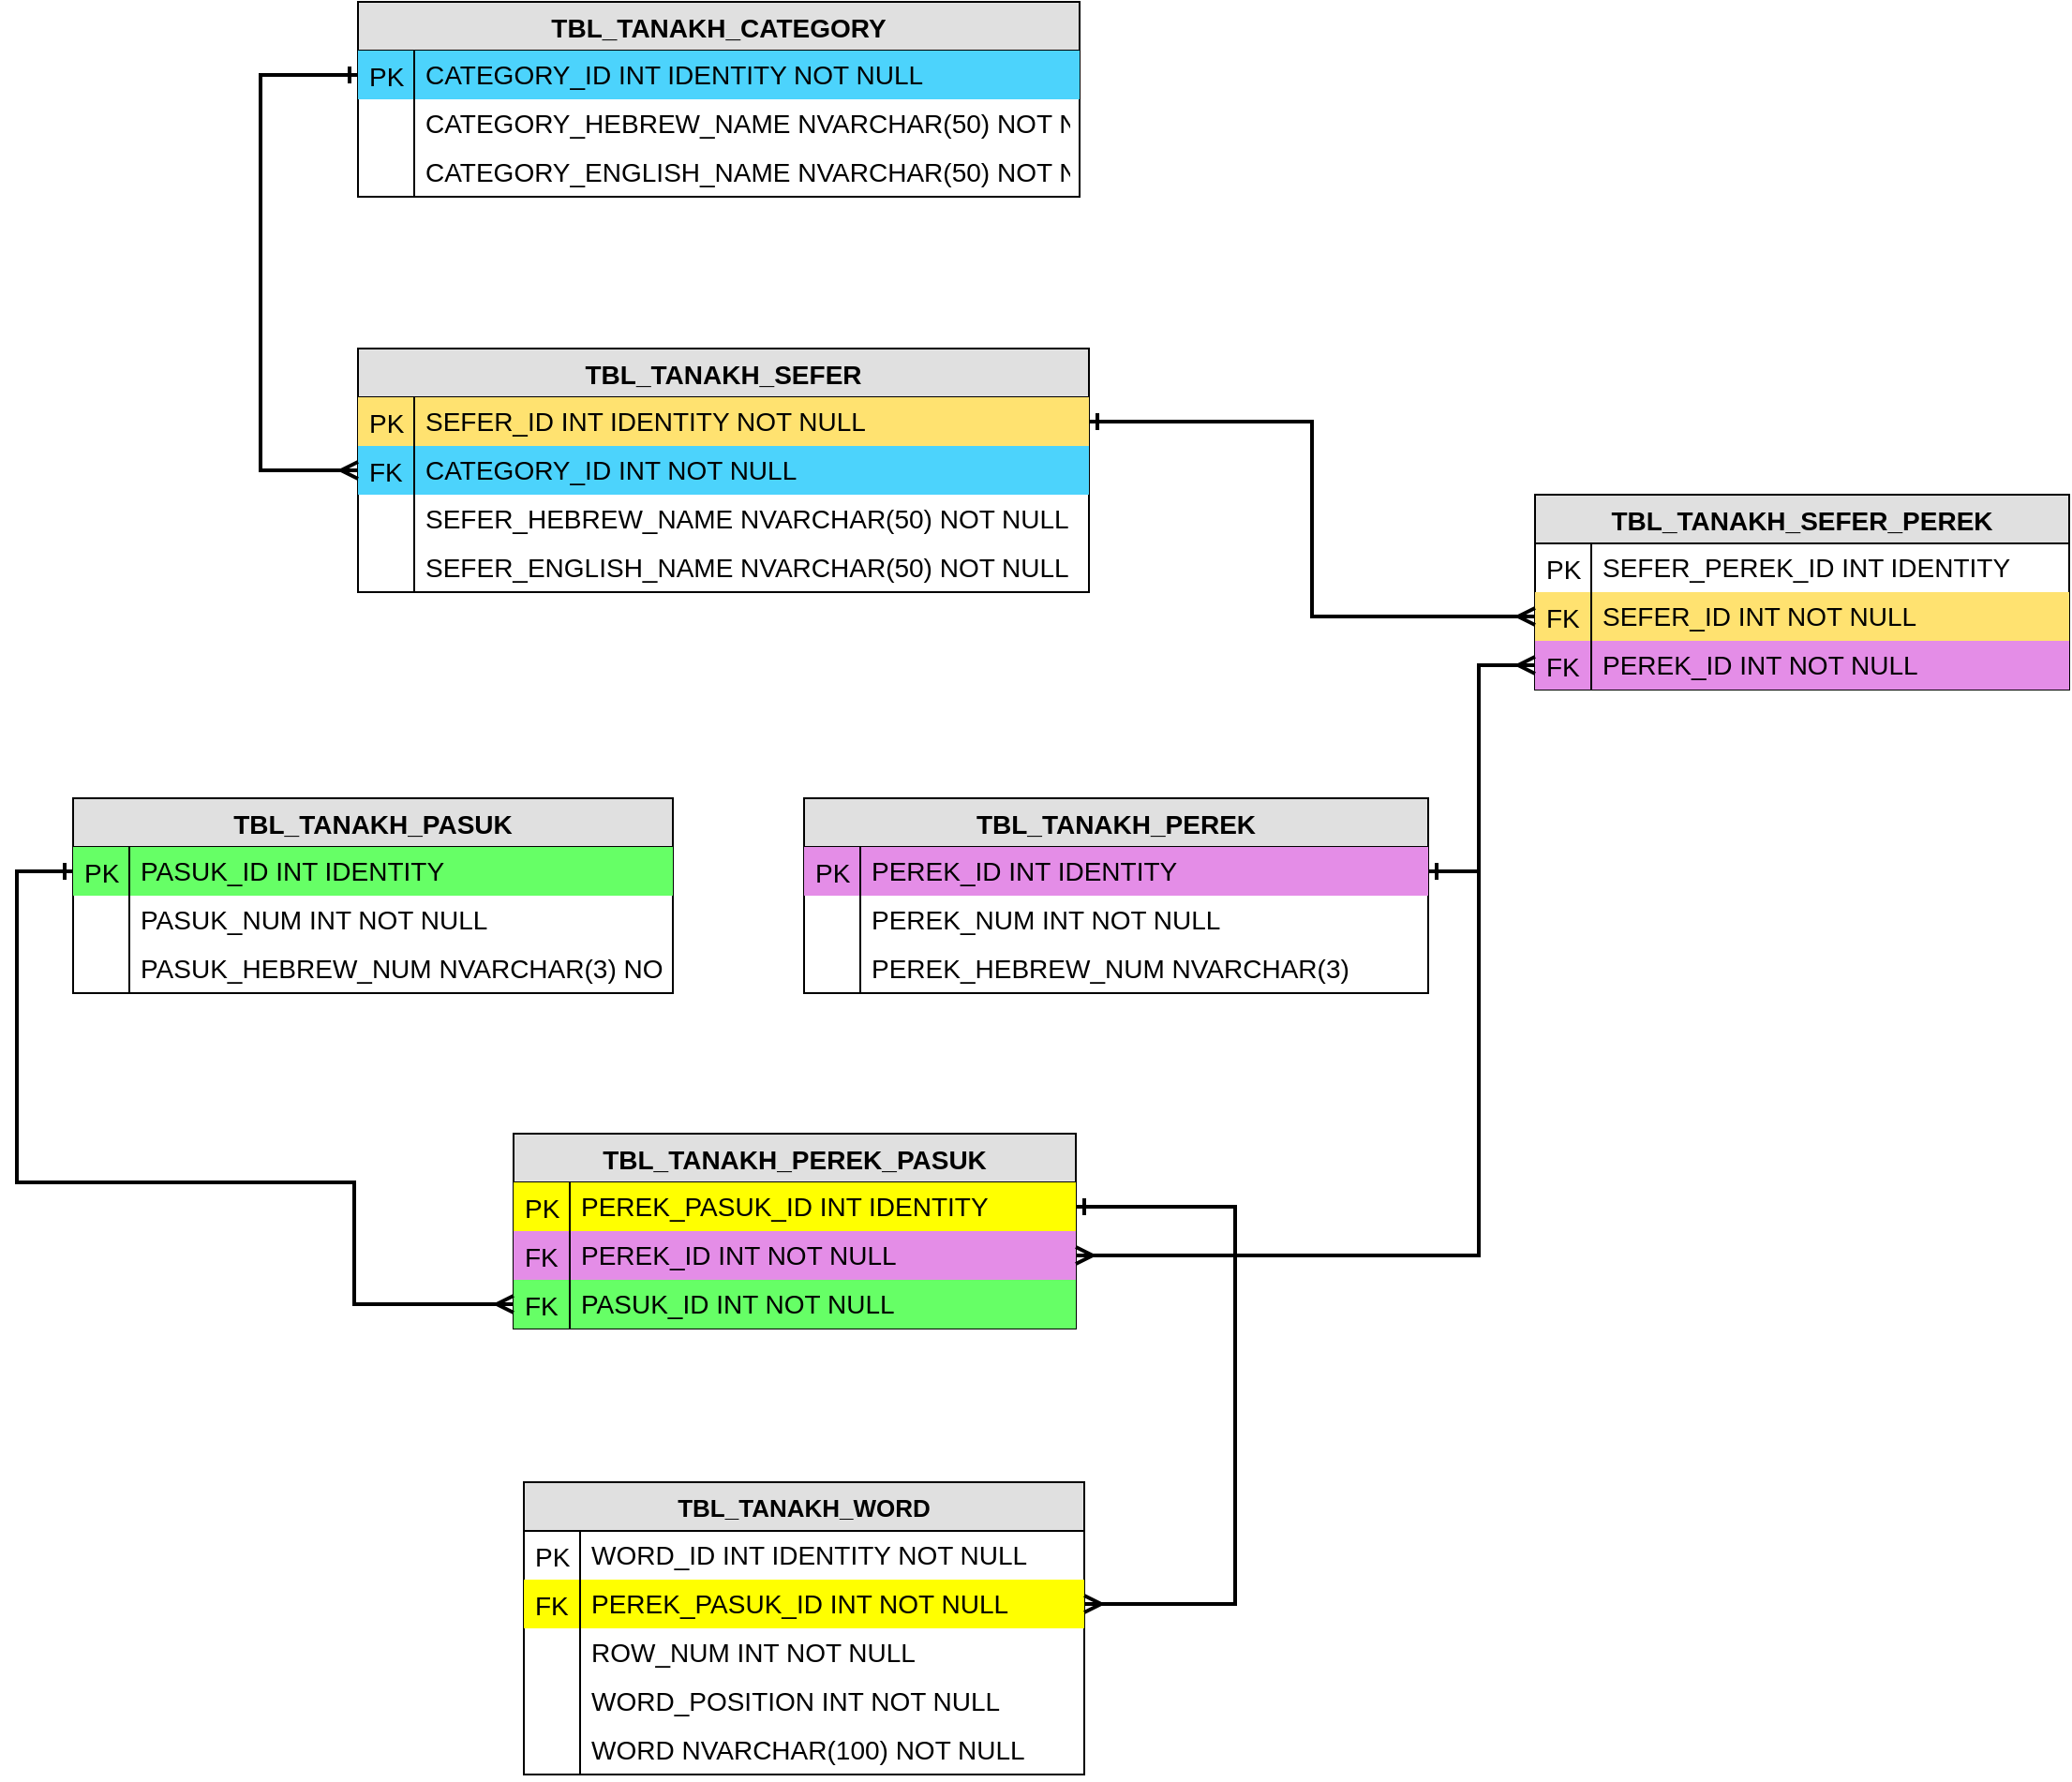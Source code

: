 <mxfile version="11.1.4" type="device"><diagram id="y7SKUWScLVSB-sCJbuk2" name="Page-1"><mxGraphModel dx="1236" dy="595" grid="1" gridSize="10" guides="1" tooltips="1" connect="1" arrows="1" fold="1" page="1" pageScale="1" pageWidth="850" pageHeight="1100" math="0" shadow="0"><root><mxCell id="0"/><mxCell id="1" parent="0"/><mxCell id="fuPsjRSIzSwZgGvwyxPc-1" value="TBL_TANAKH_CATEGORY" style="swimlane;fontStyle=1;childLayout=stackLayout;horizontal=1;startSize=26;fillColor=#e0e0e0;horizontalStack=0;resizeParent=1;resizeLast=0;collapsible=1;marginBottom=0;swimlaneFillColor=#ffffff;align=center;fontSize=14;" parent="1" vertex="1"><mxGeometry x="232" y="60" width="385" height="104" as="geometry"/></mxCell><mxCell id="fuPsjRSIzSwZgGvwyxPc-2" value="CATEGORY_ID INT IDENTITY NOT NULL" style="shape=partialRectangle;top=0;left=0;right=0;bottom=0;align=left;verticalAlign=top;spacingTop=-2;fillColor=#4CD3FC;spacingLeft=34;spacingRight=4;overflow=hidden;rotatable=0;points=[[0,0.5],[1,0.5]];portConstraint=eastwest;dropTarget=0;fontSize=14;strokeColor=#6c8ebf;" parent="fuPsjRSIzSwZgGvwyxPc-1" vertex="1"><mxGeometry y="26" width="385" height="26" as="geometry"/></mxCell><mxCell id="fuPsjRSIzSwZgGvwyxPc-3" value="PK" style="shape=partialRectangle;top=0;left=0;bottom=0;fillColor=none;align=left;verticalAlign=middle;spacingLeft=4;spacingRight=4;overflow=hidden;rotatable=0;points=[];portConstraint=eastwest;part=1;fontSize=14;" parent="fuPsjRSIzSwZgGvwyxPc-2" vertex="1" connectable="0"><mxGeometry width="30" height="26" as="geometry"/></mxCell><mxCell id="fuPsjRSIzSwZgGvwyxPc-4" value="CATEGORY_HEBREW_NAME NVARCHAR(50) NOT NULL" style="shape=partialRectangle;top=0;left=0;right=0;bottom=0;align=left;verticalAlign=top;spacingTop=-2;fillColor=none;spacingLeft=34;spacingRight=4;overflow=hidden;rotatable=0;points=[[0,0.5],[1,0.5]];portConstraint=eastwest;dropTarget=0;fontSize=14;" parent="fuPsjRSIzSwZgGvwyxPc-1" vertex="1"><mxGeometry y="52" width="385" height="26" as="geometry"/></mxCell><mxCell id="fuPsjRSIzSwZgGvwyxPc-5" value="" style="shape=partialRectangle;top=0;left=0;bottom=0;fillColor=none;align=left;verticalAlign=middle;spacingLeft=4;spacingRight=4;overflow=hidden;rotatable=0;points=[];portConstraint=eastwest;part=1;fontSize=14;" parent="fuPsjRSIzSwZgGvwyxPc-4" vertex="1" connectable="0"><mxGeometry width="30" height="26" as="geometry"/></mxCell><mxCell id="fuPsjRSIzSwZgGvwyxPc-6" value="CATEGORY_ENGLISH_NAME NVARCHAR(50) NOT NULL" style="shape=partialRectangle;top=0;left=0;right=0;bottom=0;align=left;verticalAlign=top;spacingTop=-2;fillColor=none;spacingLeft=34;spacingRight=4;overflow=hidden;rotatable=0;points=[[0,0.5],[1,0.5]];portConstraint=eastwest;dropTarget=0;fontSize=14;" parent="fuPsjRSIzSwZgGvwyxPc-1" vertex="1"><mxGeometry y="78" width="385" height="26" as="geometry"/></mxCell><mxCell id="fuPsjRSIzSwZgGvwyxPc-7" value="" style="shape=partialRectangle;top=0;left=0;bottom=0;fillColor=none;align=left;verticalAlign=middle;spacingLeft=4;spacingRight=4;overflow=hidden;rotatable=0;points=[];portConstraint=eastwest;part=1;fontSize=14;" parent="fuPsjRSIzSwZgGvwyxPc-6" vertex="1" connectable="0"><mxGeometry width="30" height="26" as="geometry"/></mxCell><mxCell id="fuPsjRSIzSwZgGvwyxPc-10" value="TBL_TANAKH_SEFER" style="swimlane;fontStyle=1;childLayout=stackLayout;horizontal=1;startSize=26;fillColor=#e0e0e0;horizontalStack=0;resizeParent=1;resizeLast=0;collapsible=1;marginBottom=0;swimlaneFillColor=#ffffff;align=center;fontSize=14;" parent="1" vertex="1"><mxGeometry x="232" y="245" width="390" height="130" as="geometry"/></mxCell><mxCell id="fuPsjRSIzSwZgGvwyxPc-11" value="SEFER_ID INT IDENTITY NOT NULL" style="shape=partialRectangle;top=0;left=0;right=0;bottom=0;align=left;verticalAlign=top;spacingTop=-2;fillColor=#FFE270;spacingLeft=34;spacingRight=4;overflow=hidden;rotatable=0;points=[[0,0.5],[1,0.5]];portConstraint=eastwest;dropTarget=0;fontSize=14;strokeColor=#d6b656;" parent="fuPsjRSIzSwZgGvwyxPc-10" vertex="1"><mxGeometry y="26" width="390" height="26" as="geometry"/></mxCell><mxCell id="fuPsjRSIzSwZgGvwyxPc-12" value="PK" style="shape=partialRectangle;top=0;left=0;bottom=0;fillColor=none;align=left;verticalAlign=middle;spacingLeft=4;spacingRight=4;overflow=hidden;rotatable=0;points=[];portConstraint=eastwest;part=1;fontSize=14;" parent="fuPsjRSIzSwZgGvwyxPc-11" vertex="1" connectable="0"><mxGeometry width="30" height="26" as="geometry"/></mxCell><mxCell id="fuPsjRSIzSwZgGvwyxPc-13" value="CATEGORY_ID INT NOT NULL" style="shape=partialRectangle;top=0;left=0;right=0;bottom=0;align=left;verticalAlign=top;spacingTop=-2;fillColor=#4CD3FC;spacingLeft=34;spacingRight=4;overflow=hidden;rotatable=0;points=[[0,0.5],[1,0.5]];portConstraint=eastwest;dropTarget=0;fontSize=14;strokeColor=#6c8ebf;" parent="fuPsjRSIzSwZgGvwyxPc-10" vertex="1"><mxGeometry y="52" width="390" height="26" as="geometry"/></mxCell><mxCell id="fuPsjRSIzSwZgGvwyxPc-14" value="FK" style="shape=partialRectangle;top=0;left=0;bottom=0;fillColor=none;align=left;verticalAlign=middle;spacingLeft=4;spacingRight=4;overflow=hidden;rotatable=0;points=[];portConstraint=eastwest;part=1;fontSize=14;" parent="fuPsjRSIzSwZgGvwyxPc-13" vertex="1" connectable="0"><mxGeometry width="30" height="26" as="geometry"/></mxCell><mxCell id="fuPsjRSIzSwZgGvwyxPc-15" value="SEFER_HEBREW_NAME NVARCHAR(50) NOT NULL" style="shape=partialRectangle;top=0;left=0;right=0;bottom=0;align=left;verticalAlign=top;spacingTop=-2;fillColor=none;spacingLeft=34;spacingRight=4;overflow=hidden;rotatable=0;points=[[0,0.5],[1,0.5]];portConstraint=eastwest;dropTarget=0;fontSize=14;" parent="fuPsjRSIzSwZgGvwyxPc-10" vertex="1"><mxGeometry y="78" width="390" height="26" as="geometry"/></mxCell><mxCell id="fuPsjRSIzSwZgGvwyxPc-16" value="" style="shape=partialRectangle;top=0;left=0;bottom=0;fillColor=none;align=left;verticalAlign=middle;spacingLeft=4;spacingRight=4;overflow=hidden;rotatable=0;points=[];portConstraint=eastwest;part=1;fontSize=14;" parent="fuPsjRSIzSwZgGvwyxPc-15" vertex="1" connectable="0"><mxGeometry width="30" height="26" as="geometry"/></mxCell><mxCell id="fuPsjRSIzSwZgGvwyxPc-17" value="SEFER_ENGLISH_NAME NVARCHAR(50) NOT NULL" style="shape=partialRectangle;top=0;left=0;right=0;bottom=0;align=left;verticalAlign=top;spacingTop=-2;fillColor=none;spacingLeft=34;spacingRight=4;overflow=hidden;rotatable=0;points=[[0,0.5],[1,0.5]];portConstraint=eastwest;dropTarget=0;fontSize=14;" parent="fuPsjRSIzSwZgGvwyxPc-10" vertex="1"><mxGeometry y="104" width="390" height="26" as="geometry"/></mxCell><mxCell id="fuPsjRSIzSwZgGvwyxPc-18" value="" style="shape=partialRectangle;top=0;left=0;bottom=0;fillColor=none;align=left;verticalAlign=middle;spacingLeft=4;spacingRight=4;overflow=hidden;rotatable=0;points=[];portConstraint=eastwest;part=1;fontSize=14;" parent="fuPsjRSIzSwZgGvwyxPc-17" vertex="1" connectable="0"><mxGeometry width="30" height="26" as="geometry"/></mxCell><mxCell id="fuPsjRSIzSwZgGvwyxPc-23" value="TBL_TANAKH_PEREK" style="swimlane;fontStyle=1;childLayout=stackLayout;horizontal=1;startSize=26;fillColor=#e0e0e0;horizontalStack=0;resizeParent=1;resizeLast=0;collapsible=1;marginBottom=0;swimlaneFillColor=#ffffff;align=center;fontSize=14;" parent="1" vertex="1"><mxGeometry x="470" y="485" width="333" height="104" as="geometry"/></mxCell><mxCell id="fuPsjRSIzSwZgGvwyxPc-24" value="PEREK_ID INT IDENTITY" style="shape=partialRectangle;top=0;left=0;right=0;bottom=0;align=left;verticalAlign=top;spacingTop=-2;fillColor=#E48DE7;spacingLeft=34;spacingRight=4;overflow=hidden;rotatable=0;points=[[0,0.5],[1,0.5]];portConstraint=eastwest;dropTarget=0;fontSize=14;strokeColor=#9673a6;" parent="fuPsjRSIzSwZgGvwyxPc-23" vertex="1"><mxGeometry y="26" width="333" height="26" as="geometry"/></mxCell><mxCell id="fuPsjRSIzSwZgGvwyxPc-25" value="PK" style="shape=partialRectangle;top=0;left=0;bottom=0;fillColor=none;align=left;verticalAlign=middle;spacingLeft=4;spacingRight=4;overflow=hidden;rotatable=0;points=[];portConstraint=eastwest;part=1;fontSize=14;" parent="fuPsjRSIzSwZgGvwyxPc-24" vertex="1" connectable="0"><mxGeometry width="30" height="26" as="geometry"/></mxCell><mxCell id="fuPsjRSIzSwZgGvwyxPc-26" value="PEREK_NUM INT NOT NULL" style="shape=partialRectangle;top=0;left=0;right=0;bottom=0;align=left;verticalAlign=top;spacingTop=-2;fillColor=none;spacingLeft=34;spacingRight=4;overflow=hidden;rotatable=0;points=[[0,0.5],[1,0.5]];portConstraint=eastwest;dropTarget=0;fontSize=14;" parent="fuPsjRSIzSwZgGvwyxPc-23" vertex="1"><mxGeometry y="52" width="333" height="26" as="geometry"/></mxCell><mxCell id="fuPsjRSIzSwZgGvwyxPc-27" value="" style="shape=partialRectangle;top=0;left=0;bottom=0;fillColor=none;align=left;verticalAlign=middle;spacingLeft=4;spacingRight=4;overflow=hidden;rotatable=0;points=[];portConstraint=eastwest;part=1;fontSize=14;" parent="fuPsjRSIzSwZgGvwyxPc-26" vertex="1" connectable="0"><mxGeometry width="30" height="26" as="geometry"/></mxCell><mxCell id="fuPsjRSIzSwZgGvwyxPc-28" value="PEREK_HEBREW_NUM NVARCHAR(3)" style="shape=partialRectangle;top=0;left=0;right=0;bottom=0;align=left;verticalAlign=top;spacingTop=-2;fillColor=none;spacingLeft=34;spacingRight=4;overflow=hidden;rotatable=0;points=[[0,0.5],[1,0.5]];portConstraint=eastwest;dropTarget=0;fontSize=14;" parent="fuPsjRSIzSwZgGvwyxPc-23" vertex="1"><mxGeometry y="78" width="333" height="26" as="geometry"/></mxCell><mxCell id="fuPsjRSIzSwZgGvwyxPc-29" value="" style="shape=partialRectangle;top=0;left=0;bottom=0;fillColor=none;align=left;verticalAlign=middle;spacingLeft=4;spacingRight=4;overflow=hidden;rotatable=0;points=[];portConstraint=eastwest;part=1;fontSize=14;" parent="fuPsjRSIzSwZgGvwyxPc-28" vertex="1" connectable="0"><mxGeometry width="30" height="26" as="geometry"/></mxCell><mxCell id="fuPsjRSIzSwZgGvwyxPc-32" value="TBL_TANAKH_SEFER_PEREK" style="swimlane;fontStyle=1;childLayout=stackLayout;horizontal=1;startSize=26;fillColor=#e0e0e0;horizontalStack=0;resizeParent=1;resizeLast=0;collapsible=1;marginBottom=0;swimlaneFillColor=#ffffff;align=center;fontSize=14;" parent="1" vertex="1"><mxGeometry x="860" y="323" width="285" height="104" as="geometry"/></mxCell><mxCell id="fuPsjRSIzSwZgGvwyxPc-33" value="SEFER_PEREK_ID INT IDENTITY" style="shape=partialRectangle;top=0;left=0;right=0;bottom=0;align=left;verticalAlign=top;spacingTop=-2;fillColor=none;spacingLeft=34;spacingRight=4;overflow=hidden;rotatable=0;points=[[0,0.5],[1,0.5]];portConstraint=eastwest;dropTarget=0;fontSize=14;" parent="fuPsjRSIzSwZgGvwyxPc-32" vertex="1"><mxGeometry y="26" width="285" height="26" as="geometry"/></mxCell><mxCell id="fuPsjRSIzSwZgGvwyxPc-34" value="PK" style="shape=partialRectangle;top=0;left=0;bottom=0;fillColor=none;align=left;verticalAlign=middle;spacingLeft=4;spacingRight=4;overflow=hidden;rotatable=0;points=[];portConstraint=eastwest;part=1;fontSize=14;" parent="fuPsjRSIzSwZgGvwyxPc-33" vertex="1" connectable="0"><mxGeometry width="30" height="26" as="geometry"/></mxCell><mxCell id="fuPsjRSIzSwZgGvwyxPc-37" value="SEFER_ID INT NOT NULL" style="shape=partialRectangle;top=0;left=0;right=0;bottom=0;align=left;verticalAlign=top;spacingTop=-2;fillColor=#FFE270;spacingLeft=34;spacingRight=4;overflow=hidden;rotatable=0;points=[[0,0.5],[1,0.5]];portConstraint=eastwest;dropTarget=0;fontSize=14;strokeColor=#d6b656;" parent="fuPsjRSIzSwZgGvwyxPc-32" vertex="1"><mxGeometry y="52" width="285" height="26" as="geometry"/></mxCell><mxCell id="fuPsjRSIzSwZgGvwyxPc-38" value="FK" style="shape=partialRectangle;top=0;left=0;bottom=0;fillColor=none;align=left;verticalAlign=middle;spacingLeft=4;spacingRight=4;overflow=hidden;rotatable=0;points=[];portConstraint=eastwest;part=1;fontSize=14;" parent="fuPsjRSIzSwZgGvwyxPc-37" vertex="1" connectable="0"><mxGeometry width="30" height="26" as="geometry"/></mxCell><mxCell id="fuPsjRSIzSwZgGvwyxPc-35" value="PEREK_ID INT NOT NULL" style="shape=partialRectangle;top=0;left=0;right=0;bottom=0;align=left;verticalAlign=top;spacingTop=-2;fillColor=#E48DE7;spacingLeft=34;spacingRight=4;overflow=hidden;rotatable=0;points=[[0,0.5],[1,0.5]];portConstraint=eastwest;dropTarget=0;fontSize=14;strokeColor=#9673a6;" parent="fuPsjRSIzSwZgGvwyxPc-32" vertex="1"><mxGeometry y="78" width="285" height="26" as="geometry"/></mxCell><mxCell id="fuPsjRSIzSwZgGvwyxPc-36" value="FK" style="shape=partialRectangle;top=0;left=0;bottom=0;fillColor=none;align=left;verticalAlign=middle;spacingLeft=4;spacingRight=4;overflow=hidden;rotatable=0;points=[];portConstraint=eastwest;part=1;fontSize=14;" parent="fuPsjRSIzSwZgGvwyxPc-35" vertex="1" connectable="0"><mxGeometry width="30" height="26" as="geometry"/></mxCell><mxCell id="fuPsjRSIzSwZgGvwyxPc-45" value="TBL_TANAKH_PASUK" style="swimlane;fontStyle=1;childLayout=stackLayout;horizontal=1;startSize=26;fillColor=#e0e0e0;horizontalStack=0;resizeParent=1;resizeLast=0;collapsible=1;marginBottom=0;swimlaneFillColor=#ffffff;align=center;fontSize=14;" parent="1" vertex="1"><mxGeometry x="80" y="485" width="320" height="104" as="geometry"/></mxCell><mxCell id="fuPsjRSIzSwZgGvwyxPc-46" value="PASUK_ID INT IDENTITY" style="shape=partialRectangle;top=0;left=0;right=0;bottom=0;align=left;verticalAlign=top;spacingTop=-2;fillColor=#66FF66;spacingLeft=34;spacingRight=4;overflow=hidden;rotatable=0;points=[[0,0.5],[1,0.5]];portConstraint=eastwest;dropTarget=0;fontSize=14;strokeColor=#82b366;" parent="fuPsjRSIzSwZgGvwyxPc-45" vertex="1"><mxGeometry y="26" width="320" height="26" as="geometry"/></mxCell><mxCell id="fuPsjRSIzSwZgGvwyxPc-47" value="PK" style="shape=partialRectangle;top=0;left=0;bottom=0;fillColor=none;align=left;verticalAlign=middle;spacingLeft=4;spacingRight=4;overflow=hidden;rotatable=0;points=[];portConstraint=eastwest;part=1;fontSize=14;" parent="fuPsjRSIzSwZgGvwyxPc-46" vertex="1" connectable="0"><mxGeometry width="30" height="26" as="geometry"/></mxCell><mxCell id="fuPsjRSIzSwZgGvwyxPc-48" value="PASUK_NUM INT NOT NULL" style="shape=partialRectangle;top=0;left=0;right=0;bottom=0;align=left;verticalAlign=top;spacingTop=-2;fillColor=none;spacingLeft=34;spacingRight=4;overflow=hidden;rotatable=0;points=[[0,0.5],[1,0.5]];portConstraint=eastwest;dropTarget=0;fontSize=14;" parent="fuPsjRSIzSwZgGvwyxPc-45" vertex="1"><mxGeometry y="52" width="320" height="26" as="geometry"/></mxCell><mxCell id="fuPsjRSIzSwZgGvwyxPc-49" value="" style="shape=partialRectangle;top=0;left=0;bottom=0;fillColor=none;align=left;verticalAlign=middle;spacingLeft=4;spacingRight=4;overflow=hidden;rotatable=0;points=[];portConstraint=eastwest;part=1;fontSize=14;" parent="fuPsjRSIzSwZgGvwyxPc-48" vertex="1" connectable="0"><mxGeometry width="30" height="26" as="geometry"/></mxCell><mxCell id="fuPsjRSIzSwZgGvwyxPc-50" value="PASUK_HEBREW_NUM NVARCHAR(3) NOT NULL" style="shape=partialRectangle;top=0;left=0;right=0;bottom=0;align=left;verticalAlign=top;spacingTop=-2;fillColor=none;spacingLeft=34;spacingRight=4;overflow=hidden;rotatable=0;points=[[0,0.5],[1,0.5]];portConstraint=eastwest;dropTarget=0;fontSize=14;" parent="fuPsjRSIzSwZgGvwyxPc-45" vertex="1"><mxGeometry y="78" width="320" height="26" as="geometry"/></mxCell><mxCell id="fuPsjRSIzSwZgGvwyxPc-51" value="" style="shape=partialRectangle;top=0;left=0;bottom=0;fillColor=none;align=left;verticalAlign=middle;spacingLeft=4;spacingRight=4;overflow=hidden;rotatable=0;points=[];portConstraint=eastwest;part=1;fontSize=14;" parent="fuPsjRSIzSwZgGvwyxPc-50" vertex="1" connectable="0"><mxGeometry width="30" height="26" as="geometry"/></mxCell><mxCell id="fuPsjRSIzSwZgGvwyxPc-54" value="TBL_TANAKH_PEREK_PASUK" style="swimlane;fontStyle=1;childLayout=stackLayout;horizontal=1;startSize=26;fillColor=#e0e0e0;horizontalStack=0;resizeParent=1;resizeLast=0;collapsible=1;marginBottom=0;swimlaneFillColor=#ffffff;align=center;fontSize=14;" parent="1" vertex="1"><mxGeometry x="315" y="664" width="300" height="104" as="geometry"/></mxCell><mxCell id="fuPsjRSIzSwZgGvwyxPc-55" value="PEREK_PASUK_ID INT IDENTITY" style="shape=partialRectangle;top=0;left=0;right=0;bottom=0;align=left;verticalAlign=top;spacingTop=-2;fillColor=#FFFF00;spacingLeft=34;spacingRight=4;overflow=hidden;rotatable=0;points=[[0,0.5],[1,0.5]];portConstraint=eastwest;dropTarget=0;fontSize=14;strokeColor=#6c8ebf;" parent="fuPsjRSIzSwZgGvwyxPc-54" vertex="1"><mxGeometry y="26" width="300" height="26" as="geometry"/></mxCell><mxCell id="fuPsjRSIzSwZgGvwyxPc-56" value="PK" style="shape=partialRectangle;top=0;left=0;bottom=0;fillColor=none;align=left;verticalAlign=middle;spacingLeft=4;spacingRight=4;overflow=hidden;rotatable=0;points=[];portConstraint=eastwest;part=1;fontSize=14;" parent="fuPsjRSIzSwZgGvwyxPc-55" vertex="1" connectable="0"><mxGeometry width="30" height="26" as="geometry"/></mxCell><mxCell id="fuPsjRSIzSwZgGvwyxPc-57" value="PEREK_ID INT NOT NULL" style="shape=partialRectangle;top=0;left=0;right=0;bottom=0;align=left;verticalAlign=top;spacingTop=-2;fillColor=#E48DE7;spacingLeft=34;spacingRight=4;overflow=hidden;rotatable=0;points=[[0,0.5],[1,0.5]];portConstraint=eastwest;dropTarget=0;fontSize=14;strokeColor=#9673a6;" parent="fuPsjRSIzSwZgGvwyxPc-54" vertex="1"><mxGeometry y="52" width="300" height="26" as="geometry"/></mxCell><mxCell id="fuPsjRSIzSwZgGvwyxPc-58" value="FK" style="shape=partialRectangle;top=0;left=0;bottom=0;fillColor=none;align=left;verticalAlign=middle;spacingLeft=4;spacingRight=4;overflow=hidden;rotatable=0;points=[];portConstraint=eastwest;part=1;fontSize=14;" parent="fuPsjRSIzSwZgGvwyxPc-57" vertex="1" connectable="0"><mxGeometry width="30" height="26" as="geometry"/></mxCell><mxCell id="fuPsjRSIzSwZgGvwyxPc-59" value="PASUK_ID INT NOT NULL" style="shape=partialRectangle;top=0;left=0;right=0;bottom=0;align=left;verticalAlign=top;spacingTop=-2;fillColor=#66FF66;spacingLeft=34;spacingRight=4;overflow=hidden;rotatable=0;points=[[0,0.5],[1,0.5]];portConstraint=eastwest;dropTarget=0;fontSize=14;strokeColor=#82b366;" parent="fuPsjRSIzSwZgGvwyxPc-54" vertex="1"><mxGeometry y="78" width="300" height="26" as="geometry"/></mxCell><mxCell id="fuPsjRSIzSwZgGvwyxPc-60" value="FK" style="shape=partialRectangle;top=0;left=0;bottom=0;fillColor=none;align=left;verticalAlign=middle;spacingLeft=4;spacingRight=4;overflow=hidden;rotatable=0;points=[];portConstraint=eastwest;part=1;fontSize=14;" parent="fuPsjRSIzSwZgGvwyxPc-59" vertex="1" connectable="0"><mxGeometry width="30" height="26" as="geometry"/></mxCell><mxCell id="fuPsjRSIzSwZgGvwyxPc-67" style="edgeStyle=orthogonalEdgeStyle;rounded=0;orthogonalLoop=1;jettySize=auto;html=1;exitX=0;exitY=0.5;exitDx=0;exitDy=0;entryX=0;entryY=0.5;entryDx=0;entryDy=0;fontSize=14;startArrow=ERone;startFill=0;endArrow=ERmany;endFill=0;strokeWidth=2;" parent="1" source="fuPsjRSIzSwZgGvwyxPc-2" target="fuPsjRSIzSwZgGvwyxPc-13" edge="1"><mxGeometry relative="1" as="geometry"><Array as="points"><mxPoint x="180" y="99"/><mxPoint x="180" y="310"/></Array></mxGeometry></mxCell><mxCell id="fuPsjRSIzSwZgGvwyxPc-68" style="edgeStyle=orthogonalEdgeStyle;rounded=0;orthogonalLoop=1;jettySize=auto;html=1;exitX=1;exitY=0.5;exitDx=0;exitDy=0;entryX=0;entryY=0.5;entryDx=0;entryDy=0;startArrow=ERone;startFill=0;endArrow=ERmany;endFill=0;strokeWidth=2;fontSize=14;" parent="1" source="fuPsjRSIzSwZgGvwyxPc-11" target="fuPsjRSIzSwZgGvwyxPc-37" edge="1"><mxGeometry relative="1" as="geometry"/></mxCell><mxCell id="fuPsjRSIzSwZgGvwyxPc-69" style="edgeStyle=orthogonalEdgeStyle;rounded=0;orthogonalLoop=1;jettySize=auto;html=1;exitX=1;exitY=0.5;exitDx=0;exitDy=0;startArrow=ERone;startFill=0;endArrow=ERmany;endFill=0;strokeWidth=2;fontSize=14;" parent="1" source="fuPsjRSIzSwZgGvwyxPc-24" edge="1"><mxGeometry relative="1" as="geometry"><Array as="points"><mxPoint x="830" y="524"/><mxPoint x="830" y="414"/></Array><mxPoint x="860" y="414" as="targetPoint"/></mxGeometry></mxCell><mxCell id="fuPsjRSIzSwZgGvwyxPc-70" style="edgeStyle=orthogonalEdgeStyle;rounded=0;orthogonalLoop=1;jettySize=auto;html=1;exitX=0;exitY=0.5;exitDx=0;exitDy=0;entryX=0;entryY=0.5;entryDx=0;entryDy=0;startArrow=ERone;startFill=0;endArrow=ERmany;endFill=0;strokeWidth=2;fontSize=14;" parent="1" source="fuPsjRSIzSwZgGvwyxPc-46" target="fuPsjRSIzSwZgGvwyxPc-59" edge="1"><mxGeometry relative="1" as="geometry"><Array as="points"><mxPoint x="50" y="524"/><mxPoint x="50" y="690"/><mxPoint x="230" y="690"/><mxPoint x="230" y="755"/></Array></mxGeometry></mxCell><mxCell id="fuPsjRSIzSwZgGvwyxPc-73" style="edgeStyle=orthogonalEdgeStyle;rounded=0;orthogonalLoop=1;jettySize=auto;html=1;exitX=1;exitY=0.5;exitDx=0;exitDy=0;entryX=1;entryY=0.5;entryDx=0;entryDy=0;startArrow=ERone;startFill=0;endArrow=ERmany;endFill=0;strokeWidth=2;fontSize=14;" parent="1" source="fuPsjRSIzSwZgGvwyxPc-24" target="fuPsjRSIzSwZgGvwyxPc-57" edge="1"><mxGeometry relative="1" as="geometry"><Array as="points"><mxPoint x="830" y="524"/><mxPoint x="830" y="729"/></Array></mxGeometry></mxCell><mxCell id="feEgZT9YB2hUOIdI6I1q-1" value="TBL_TANAKH_WORD" style="swimlane;fontStyle=1;childLayout=stackLayout;horizontal=1;startSize=26;fillColor=#e0e0e0;horizontalStack=0;resizeParent=1;resizeLast=0;collapsible=1;marginBottom=0;swimlaneFillColor=#ffffff;align=center;fontSize=13;" vertex="1" parent="1"><mxGeometry x="320.5" y="850" width="299" height="156" as="geometry"/></mxCell><mxCell id="feEgZT9YB2hUOIdI6I1q-2" value="WORD_ID INT IDENTITY NOT NULL" style="shape=partialRectangle;top=0;left=0;right=0;bottom=0;align=left;verticalAlign=top;spacingTop=-2;fillColor=none;spacingLeft=34;spacingRight=4;overflow=hidden;rotatable=0;points=[[0,0.5],[1,0.5]];portConstraint=eastwest;dropTarget=0;fontSize=14;" vertex="1" parent="feEgZT9YB2hUOIdI6I1q-1"><mxGeometry y="26" width="299" height="26" as="geometry"/></mxCell><mxCell id="feEgZT9YB2hUOIdI6I1q-3" value="PK" style="shape=partialRectangle;top=0;left=0;bottom=0;fillColor=none;align=left;verticalAlign=middle;spacingLeft=4;spacingRight=4;overflow=hidden;rotatable=0;points=[];portConstraint=eastwest;part=1;fontSize=14;" vertex="1" connectable="0" parent="feEgZT9YB2hUOIdI6I1q-2"><mxGeometry width="30" height="26" as="geometry"/></mxCell><mxCell id="feEgZT9YB2hUOIdI6I1q-4" value="PEREK_PASUK_ID INT NOT NULL" style="shape=partialRectangle;top=0;left=0;right=0;bottom=0;align=left;verticalAlign=top;spacingTop=-2;fillColor=#FFFF00;spacingLeft=34;spacingRight=4;overflow=hidden;rotatable=0;points=[[0,0.5],[1,0.5]];portConstraint=eastwest;dropTarget=0;fontSize=14;strokeColor=#d6b656;" vertex="1" parent="feEgZT9YB2hUOIdI6I1q-1"><mxGeometry y="52" width="299" height="26" as="geometry"/></mxCell><mxCell id="feEgZT9YB2hUOIdI6I1q-5" value="FK" style="shape=partialRectangle;top=0;left=0;bottom=0;fillColor=none;align=left;verticalAlign=middle;spacingLeft=4;spacingRight=4;overflow=hidden;rotatable=0;points=[];portConstraint=eastwest;part=1;fontSize=14;" vertex="1" connectable="0" parent="feEgZT9YB2hUOIdI6I1q-4"><mxGeometry width="30" height="26" as="geometry"/></mxCell><mxCell id="feEgZT9YB2hUOIdI6I1q-6" value="ROW_NUM INT NOT NULL" style="shape=partialRectangle;top=0;left=0;right=0;bottom=0;align=left;verticalAlign=top;spacingTop=-2;fillColor=none;spacingLeft=34;spacingRight=4;overflow=hidden;rotatable=0;points=[[0,0.5],[1,0.5]];portConstraint=eastwest;dropTarget=0;fontSize=14;" vertex="1" parent="feEgZT9YB2hUOIdI6I1q-1"><mxGeometry y="78" width="299" height="26" as="geometry"/></mxCell><mxCell id="feEgZT9YB2hUOIdI6I1q-7" value="" style="shape=partialRectangle;top=0;left=0;bottom=0;fillColor=none;align=left;verticalAlign=middle;spacingLeft=4;spacingRight=4;overflow=hidden;rotatable=0;points=[];portConstraint=eastwest;part=1;fontSize=14;" vertex="1" connectable="0" parent="feEgZT9YB2hUOIdI6I1q-6"><mxGeometry width="30" height="26" as="geometry"/></mxCell><mxCell id="feEgZT9YB2hUOIdI6I1q-8" value="WORD_POSITION INT NOT NULL" style="shape=partialRectangle;top=0;left=0;right=0;bottom=0;align=left;verticalAlign=top;spacingTop=-2;fillColor=none;spacingLeft=34;spacingRight=4;overflow=hidden;rotatable=0;points=[[0,0.5],[1,0.5]];portConstraint=eastwest;dropTarget=0;fontSize=14;" vertex="1" parent="feEgZT9YB2hUOIdI6I1q-1"><mxGeometry y="104" width="299" height="26" as="geometry"/></mxCell><mxCell id="feEgZT9YB2hUOIdI6I1q-9" value="" style="shape=partialRectangle;top=0;left=0;bottom=0;fillColor=none;align=left;verticalAlign=middle;spacingLeft=4;spacingRight=4;overflow=hidden;rotatable=0;points=[];portConstraint=eastwest;part=1;fontSize=14;" vertex="1" connectable="0" parent="feEgZT9YB2hUOIdI6I1q-8"><mxGeometry width="30" height="26" as="geometry"/></mxCell><mxCell id="feEgZT9YB2hUOIdI6I1q-10" value="WORD NVARCHAR(100) NOT NULL" style="shape=partialRectangle;top=0;left=0;right=0;bottom=0;align=left;verticalAlign=top;spacingTop=-2;fillColor=none;spacingLeft=34;spacingRight=4;overflow=hidden;rotatable=0;points=[[0,0.5],[1,0.5]];portConstraint=eastwest;dropTarget=0;fontSize=14;" vertex="1" parent="feEgZT9YB2hUOIdI6I1q-1"><mxGeometry y="130" width="299" height="26" as="geometry"/></mxCell><mxCell id="feEgZT9YB2hUOIdI6I1q-11" value="" style="shape=partialRectangle;top=0;left=0;bottom=0;fillColor=none;align=left;verticalAlign=middle;spacingLeft=4;spacingRight=4;overflow=hidden;rotatable=0;points=[];portConstraint=eastwest;part=1;fontSize=14;" vertex="1" connectable="0" parent="feEgZT9YB2hUOIdI6I1q-10"><mxGeometry width="30" height="26" as="geometry"/></mxCell><mxCell id="feEgZT9YB2hUOIdI6I1q-16" style="edgeStyle=orthogonalEdgeStyle;rounded=0;orthogonalLoop=1;jettySize=auto;html=1;exitX=1;exitY=0.5;exitDx=0;exitDy=0;entryX=1;entryY=0.5;entryDx=0;entryDy=0;fontSize=14;strokeWidth=2;startArrow=ERone;startFill=0;endArrow=ERmany;endFill=0;" edge="1" parent="1" source="fuPsjRSIzSwZgGvwyxPc-55" target="feEgZT9YB2hUOIdI6I1q-4"><mxGeometry relative="1" as="geometry"><Array as="points"><mxPoint x="700" y="703"/><mxPoint x="700" y="915"/></Array></mxGeometry></mxCell></root></mxGraphModel></diagram></mxfile>